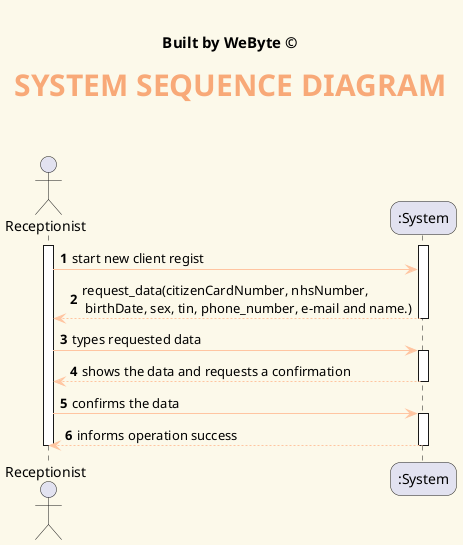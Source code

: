 @startuml
' ======= layout =========
skinparam backgroundColor #fcf9ea
skinparam titleBorderRoundCorner 15
skinparam titleFontSize 30
skinparam classAttributeIconSize 0
skinparam titleFontName Arial Black
skinparam titleFontColor #f8a978
skinparam roundcorner 20
skinparam stereotypeCBackgroundColor ffc5a1
skinparam class {

ArrowColor ffc5a1
BorderColor White
BackgroundColor badfdb
}


' ======= title =========
center header


<font color=Black size=15><b>Built by WeByte ©</font>
endheader
title <b>SYSTEM SEQUENCE DIAGRAM\n
autonumber
'hide footbox
actor "Receptionist" as Receptionist

participant ":System" as System

activate Receptionist
activate System
Receptionist -> System : start new client regist
System --> Receptionist : request_data(citizenCardNumber, nhsNumber,\n birthDate, sex, tin, phone_number, e-mail and name.)
deactivate System
Receptionist -> System : types requested data
activate System
System --> Receptionist : shows the data and requests a confirmation
deactivate System
Receptionist -> System : confirms the data
activate System
System --> Receptionist : informs operation success
deactivate System
deactivate Receptionist

@enduml

